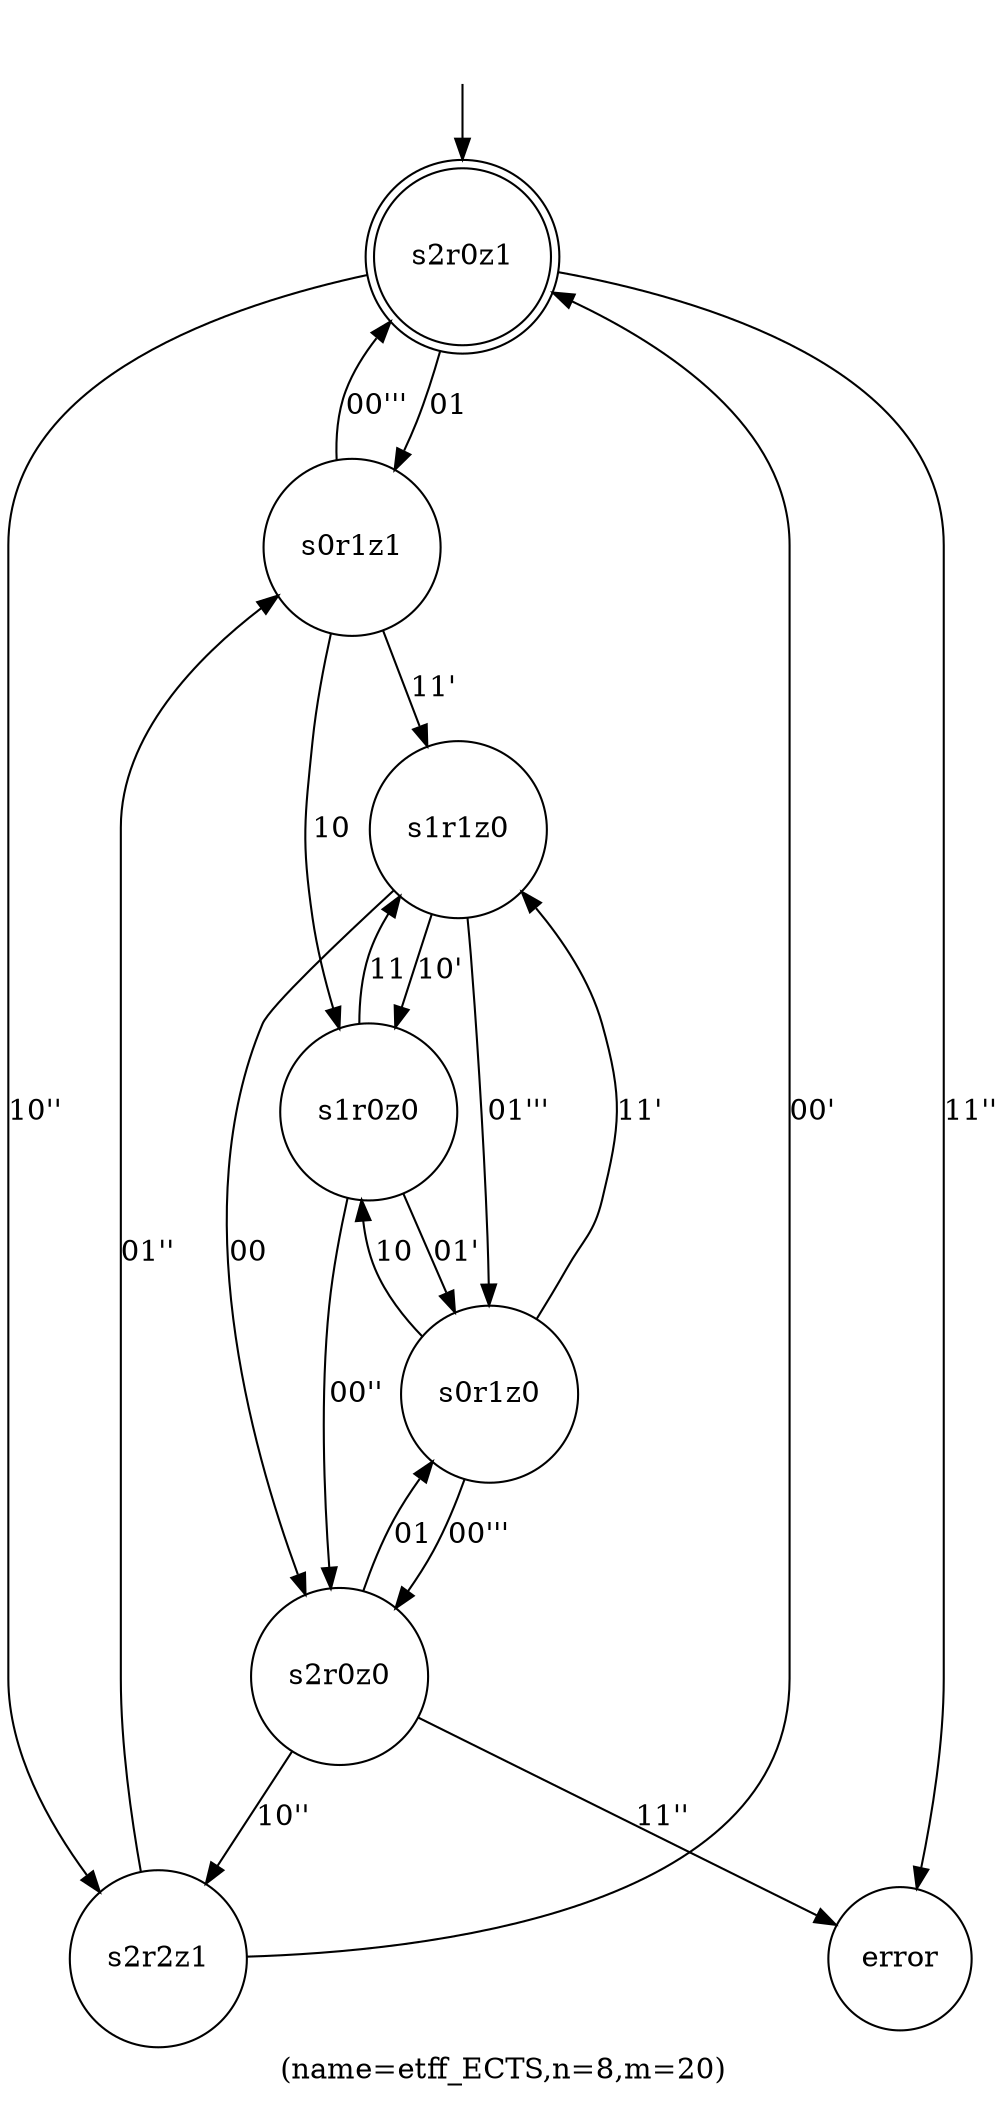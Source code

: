 digraph etff_ECTS{
	label="(name=etff_ECTS,n=8,m=20)";
	_nil [style = "invis"];
	node [shape = doublecircle]; s2r0z1;
	node [shape = circle];
	_nil -> s2r0z1;
	s0r1z1->s1r0z0[label="10"];
	s0r1z0->s1r0z0[label="10"];
	s2r0z1->s0r1z1[label="01"];
	s2r0z0->s0r1z0[label="01"];
	s1r0z0->s1r1z0[label="11"];
	s1r1z0->s2r0z0[label="00"];
	s1r0z0->s0r1z0[label="01'"];
	s0r1z1->s1r1z0[label="11'"];
	s0r1z0->s1r1z0[label="11'"];
	s1r1z0->s1r0z0[label="10'"];
	s2r0z1->s2r2z1[label="10''"];
	s2r0z0->s2r2z1[label="10''"];
	s2r2z1->s2r0z1[label="00'"];
	s2r2z1->s0r1z1[label="01''"];
	s1r0z0->s2r0z0[label="00''"];
	s0r1z1->s2r0z1[label="00'''"];
	s0r1z0->s2r0z0[label="00'''"];
	s1r1z0->s0r1z0[label="01'''"];
	s2r0z1->error[label="11''"];
	s2r0z0->error[label="11''"];
}
